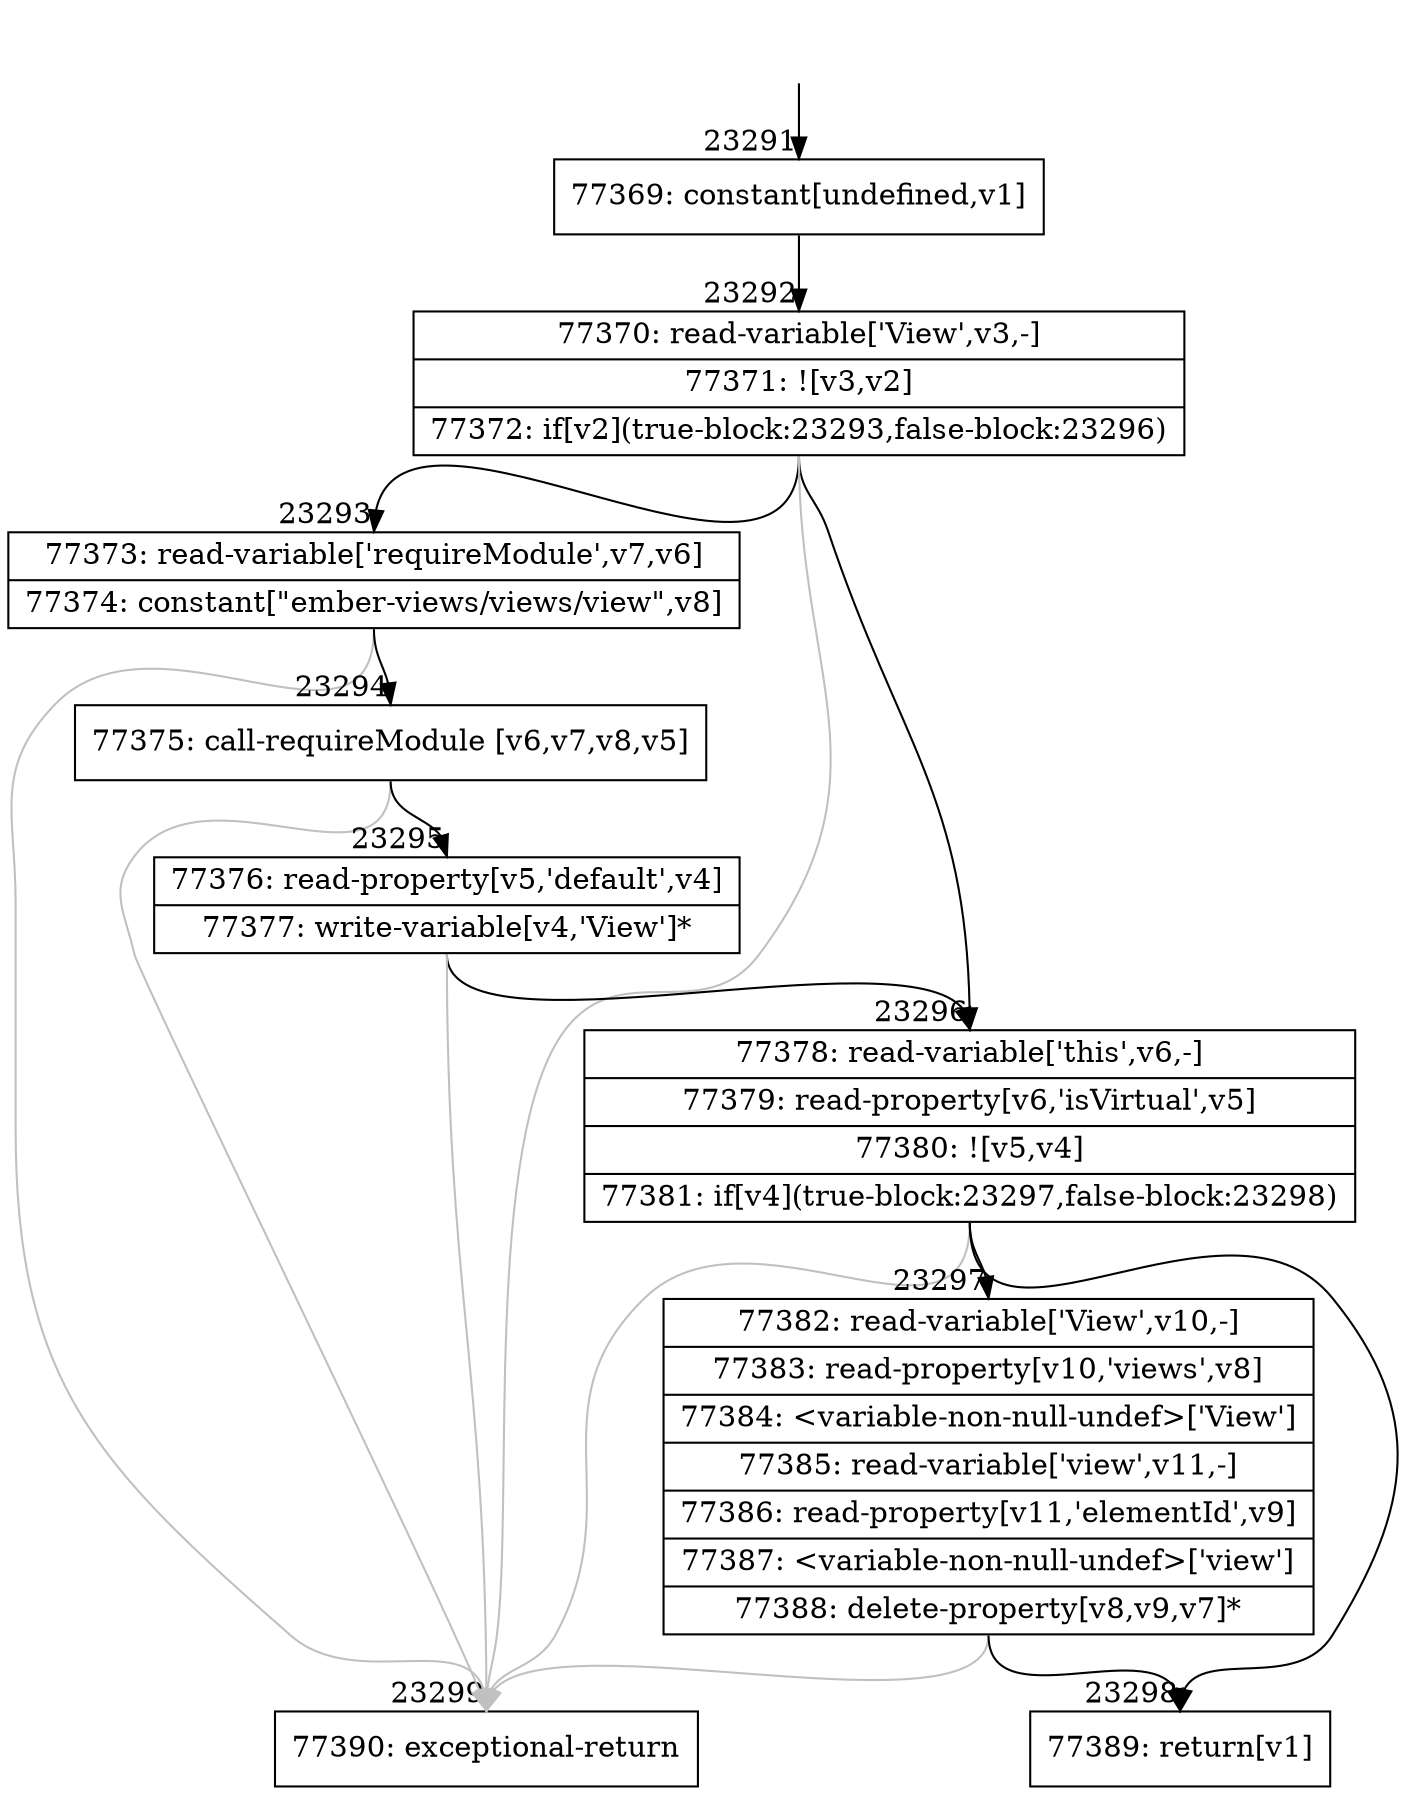 digraph {
rankdir="TD"
BB_entry2035[shape=none,label=""];
BB_entry2035 -> BB23291 [tailport=s, headport=n, headlabel="    23291"]
BB23291 [shape=record label="{77369: constant[undefined,v1]}" ] 
BB23291 -> BB23292 [tailport=s, headport=n, headlabel="      23292"]
BB23292 [shape=record label="{77370: read-variable['View',v3,-]|77371: ![v3,v2]|77372: if[v2](true-block:23293,false-block:23296)}" ] 
BB23292 -> BB23293 [tailport=s, headport=n, headlabel="      23293"]
BB23292 -> BB23296 [tailport=s, headport=n, headlabel="      23296"]
BB23292 -> BB23299 [tailport=s, headport=n, color=gray, headlabel="      23299"]
BB23293 [shape=record label="{77373: read-variable['requireModule',v7,v6]|77374: constant[\"ember-views/views/view\",v8]}" ] 
BB23293 -> BB23294 [tailport=s, headport=n, headlabel="      23294"]
BB23293 -> BB23299 [tailport=s, headport=n, color=gray]
BB23294 [shape=record label="{77375: call-requireModule [v6,v7,v8,v5]}" ] 
BB23294 -> BB23295 [tailport=s, headport=n, headlabel="      23295"]
BB23294 -> BB23299 [tailport=s, headport=n, color=gray]
BB23295 [shape=record label="{77376: read-property[v5,'default',v4]|77377: write-variable[v4,'View']*}" ] 
BB23295 -> BB23296 [tailport=s, headport=n]
BB23295 -> BB23299 [tailport=s, headport=n, color=gray]
BB23296 [shape=record label="{77378: read-variable['this',v6,-]|77379: read-property[v6,'isVirtual',v5]|77380: ![v5,v4]|77381: if[v4](true-block:23297,false-block:23298)}" ] 
BB23296 -> BB23297 [tailport=s, headport=n, headlabel="      23297"]
BB23296 -> BB23298 [tailport=s, headport=n, headlabel="      23298"]
BB23296 -> BB23299 [tailport=s, headport=n, color=gray]
BB23297 [shape=record label="{77382: read-variable['View',v10,-]|77383: read-property[v10,'views',v8]|77384: \<variable-non-null-undef\>['View']|77385: read-variable['view',v11,-]|77386: read-property[v11,'elementId',v9]|77387: \<variable-non-null-undef\>['view']|77388: delete-property[v8,v9,v7]*}" ] 
BB23297 -> BB23298 [tailport=s, headport=n]
BB23297 -> BB23299 [tailport=s, headport=n, color=gray]
BB23298 [shape=record label="{77389: return[v1]}" ] 
BB23299 [shape=record label="{77390: exceptional-return}" ] 
//#$~ 43400
}
